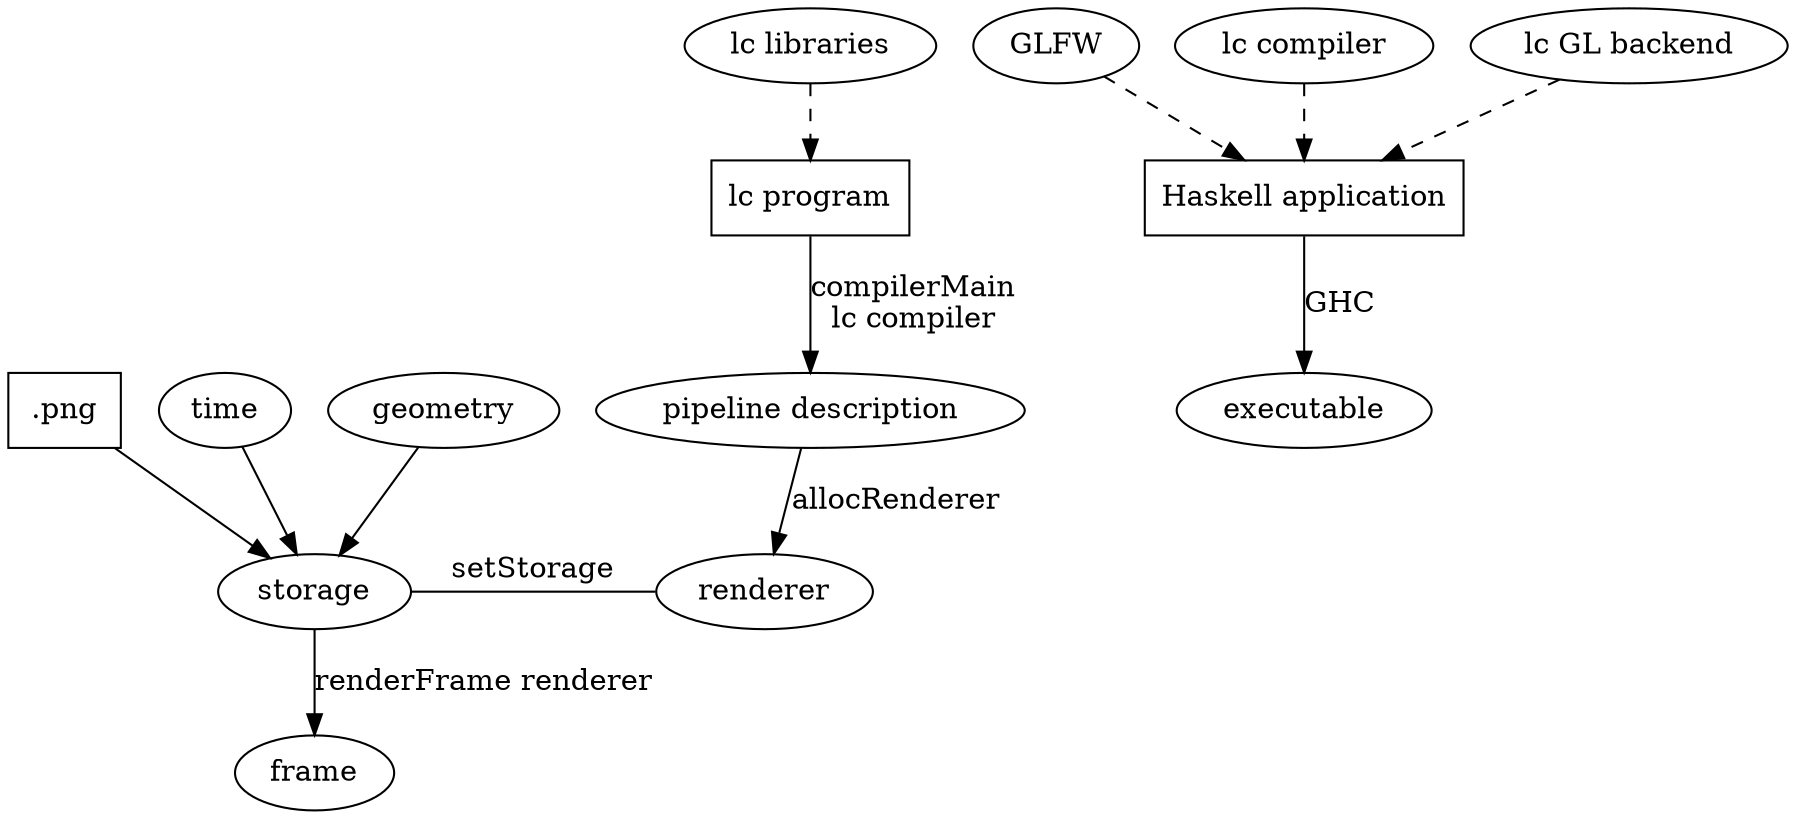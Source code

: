 digraph G {
//    "executable" [shape = none]
    "lc program", "Haskell application", ".png" [shape = box]
    "lc libraries" -> "lc program" [style = "dashed"]
//    "lc program" -> "executable" [label = "a) pipeline description"]
//    "lc libraries" -> "executable"
//    "lc compiler" -> "Haskell backend" [label = "pipeline description"]
//    "Haskell backend" -> "GHC" [label = "renderer"]
    "GLFW" -> "Haskell application" [style = "dashed"]
    "lc compiler" -> "Haskell application" [style = "dashed"]
    "lc GL backend" -> "Haskell application" [style = "dashed"]
    "Haskell application" -> "executable" [label = "GHC"]
    "lc program" -> "pipeline description" [label = "compilerMain\nlc compiler"]
    "pipeline description" -> "renderer" [label = "allocRenderer"]
    "storage"
//    ".png" -> "textureData" [label = "uploadTexture2DToGPU"]
//    "textureData" -> "storage" [label = "@="]
    ".png" -> "storage"
    "time" -> "storage"
    "geometry" -> "storage"
    "storage" -> "renderer" [label = "setStorage", arrowhead = "none"] //, constraint = "false"]
    "storage" -> "frame" [label = "renderFrame renderer"]
    {rank = same; "storage"; "renderer"}
}


